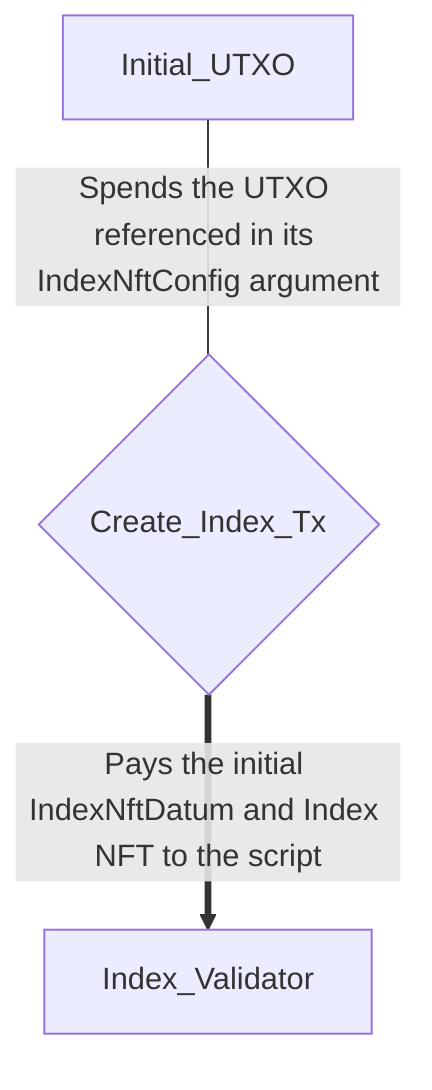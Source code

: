 flowchart TD
    A[Initial_UTXO]
    B{Create_Index_Tx}
    A--"` Spends the UTXO referenced in its IndexNftConfig argument`"---B
    B ==>|"`Pays the initial IndexNftDatum and Index NFT to the script`"| E[Index_Validator]